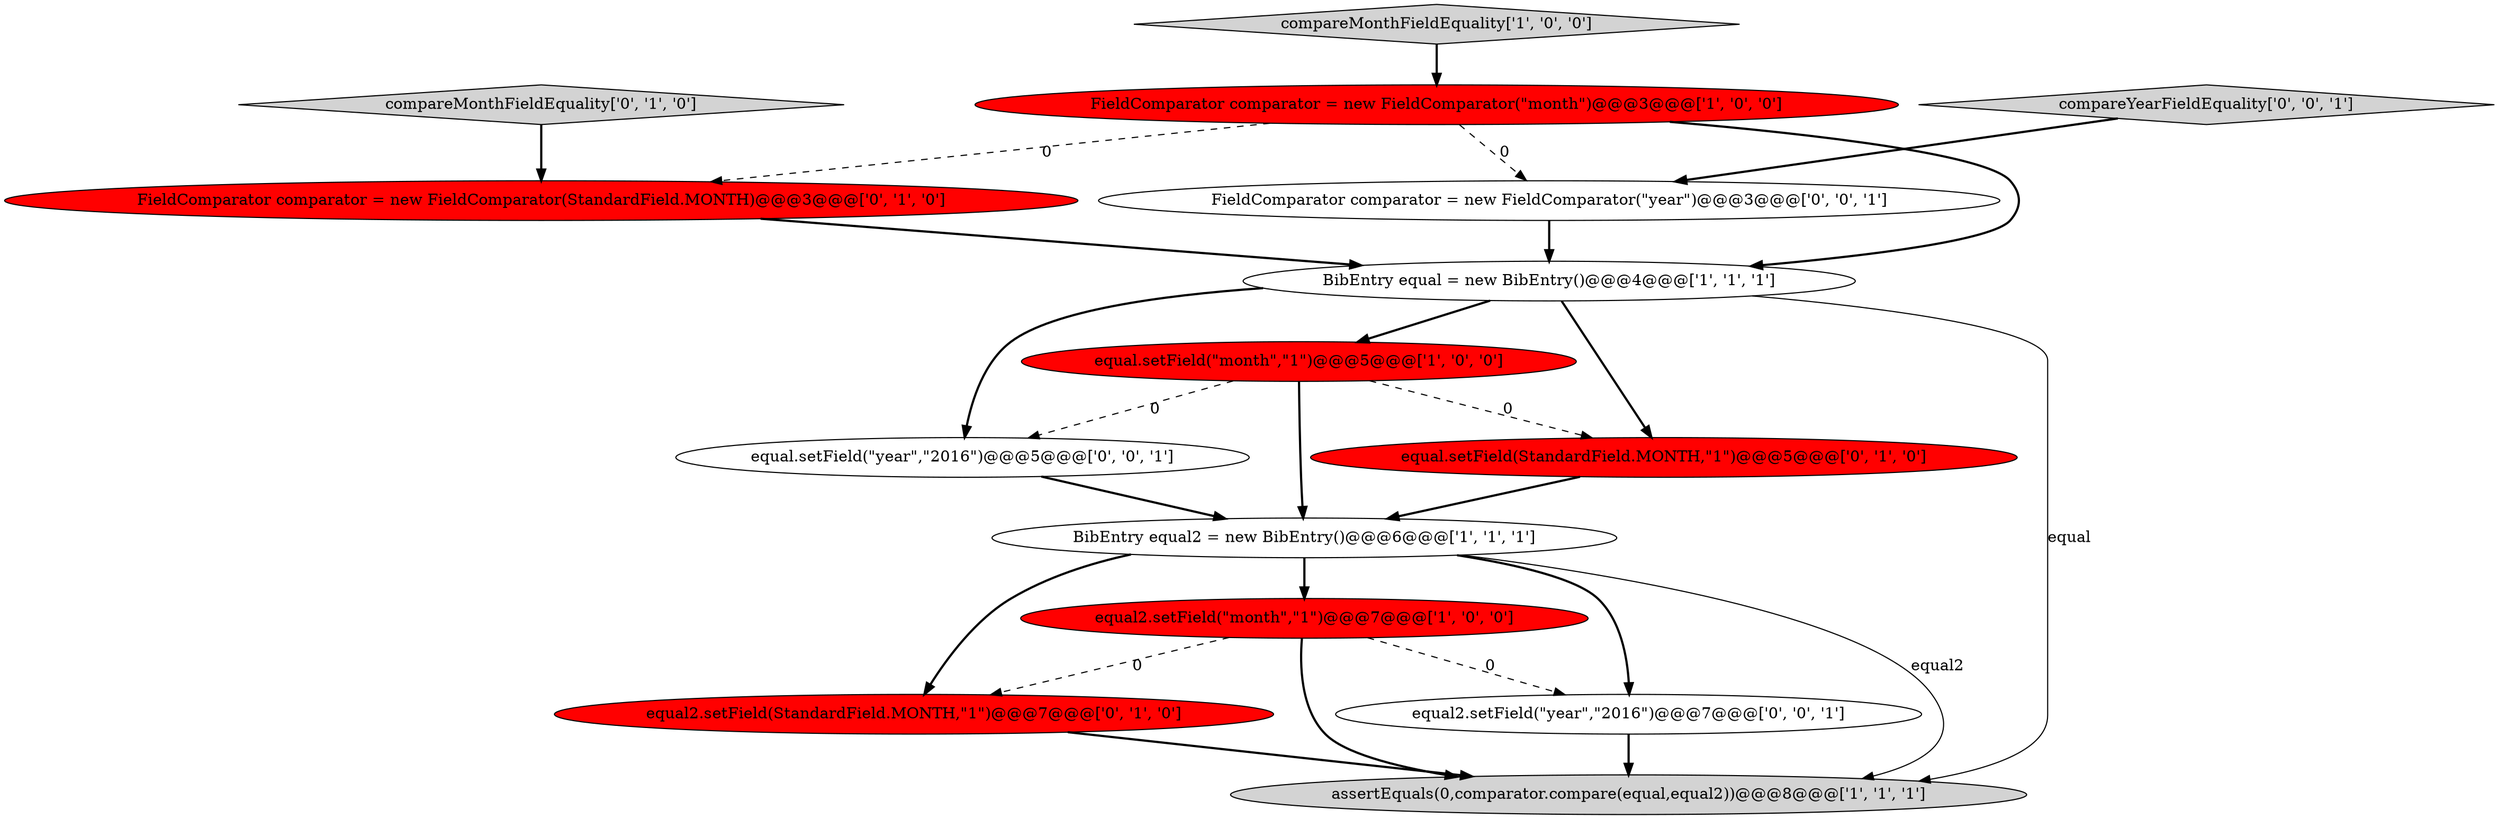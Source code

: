 digraph {
5 [style = filled, label = "compareMonthFieldEquality['1', '0', '0']", fillcolor = lightgray, shape = diamond image = "AAA0AAABBB1BBB"];
4 [style = filled, label = "assertEquals(0,comparator.compare(equal,equal2))@@@8@@@['1', '1', '1']", fillcolor = lightgray, shape = ellipse image = "AAA0AAABBB1BBB"];
7 [style = filled, label = "equal.setField(StandardField.MONTH,\"1\")@@@5@@@['0', '1', '0']", fillcolor = red, shape = ellipse image = "AAA1AAABBB2BBB"];
10 [style = filled, label = "FieldComparator comparator = new FieldComparator(StandardField.MONTH)@@@3@@@['0', '1', '0']", fillcolor = red, shape = ellipse image = "AAA1AAABBB2BBB"];
12 [style = filled, label = "equal.setField(\"year\",\"2016\")@@@5@@@['0', '0', '1']", fillcolor = white, shape = ellipse image = "AAA0AAABBB3BBB"];
3 [style = filled, label = "equal2.setField(\"month\",\"1\")@@@7@@@['1', '0', '0']", fillcolor = red, shape = ellipse image = "AAA1AAABBB1BBB"];
11 [style = filled, label = "FieldComparator comparator = new FieldComparator(\"year\")@@@3@@@['0', '0', '1']", fillcolor = white, shape = ellipse image = "AAA0AAABBB3BBB"];
2 [style = filled, label = "BibEntry equal = new BibEntry()@@@4@@@['1', '1', '1']", fillcolor = white, shape = ellipse image = "AAA0AAABBB1BBB"];
14 [style = filled, label = "compareYearFieldEquality['0', '0', '1']", fillcolor = lightgray, shape = diamond image = "AAA0AAABBB3BBB"];
1 [style = filled, label = "FieldComparator comparator = new FieldComparator(\"month\")@@@3@@@['1', '0', '0']", fillcolor = red, shape = ellipse image = "AAA1AAABBB1BBB"];
13 [style = filled, label = "equal2.setField(\"year\",\"2016\")@@@7@@@['0', '0', '1']", fillcolor = white, shape = ellipse image = "AAA0AAABBB3BBB"];
6 [style = filled, label = "equal.setField(\"month\",\"1\")@@@5@@@['1', '0', '0']", fillcolor = red, shape = ellipse image = "AAA1AAABBB1BBB"];
9 [style = filled, label = "equal2.setField(StandardField.MONTH,\"1\")@@@7@@@['0', '1', '0']", fillcolor = red, shape = ellipse image = "AAA1AAABBB2BBB"];
8 [style = filled, label = "compareMonthFieldEquality['0', '1', '0']", fillcolor = lightgray, shape = diamond image = "AAA0AAABBB2BBB"];
0 [style = filled, label = "BibEntry equal2 = new BibEntry()@@@6@@@['1', '1', '1']", fillcolor = white, shape = ellipse image = "AAA0AAABBB1BBB"];
0->3 [style = bold, label=""];
8->10 [style = bold, label=""];
0->9 [style = bold, label=""];
0->13 [style = bold, label=""];
2->6 [style = bold, label=""];
6->7 [style = dashed, label="0"];
9->4 [style = bold, label=""];
7->0 [style = bold, label=""];
6->0 [style = bold, label=""];
1->10 [style = dashed, label="0"];
3->13 [style = dashed, label="0"];
12->0 [style = bold, label=""];
3->4 [style = bold, label=""];
11->2 [style = bold, label=""];
2->12 [style = bold, label=""];
6->12 [style = dashed, label="0"];
5->1 [style = bold, label=""];
2->4 [style = solid, label="equal"];
3->9 [style = dashed, label="0"];
1->11 [style = dashed, label="0"];
10->2 [style = bold, label=""];
1->2 [style = bold, label=""];
2->7 [style = bold, label=""];
0->4 [style = solid, label="equal2"];
14->11 [style = bold, label=""];
13->4 [style = bold, label=""];
}
